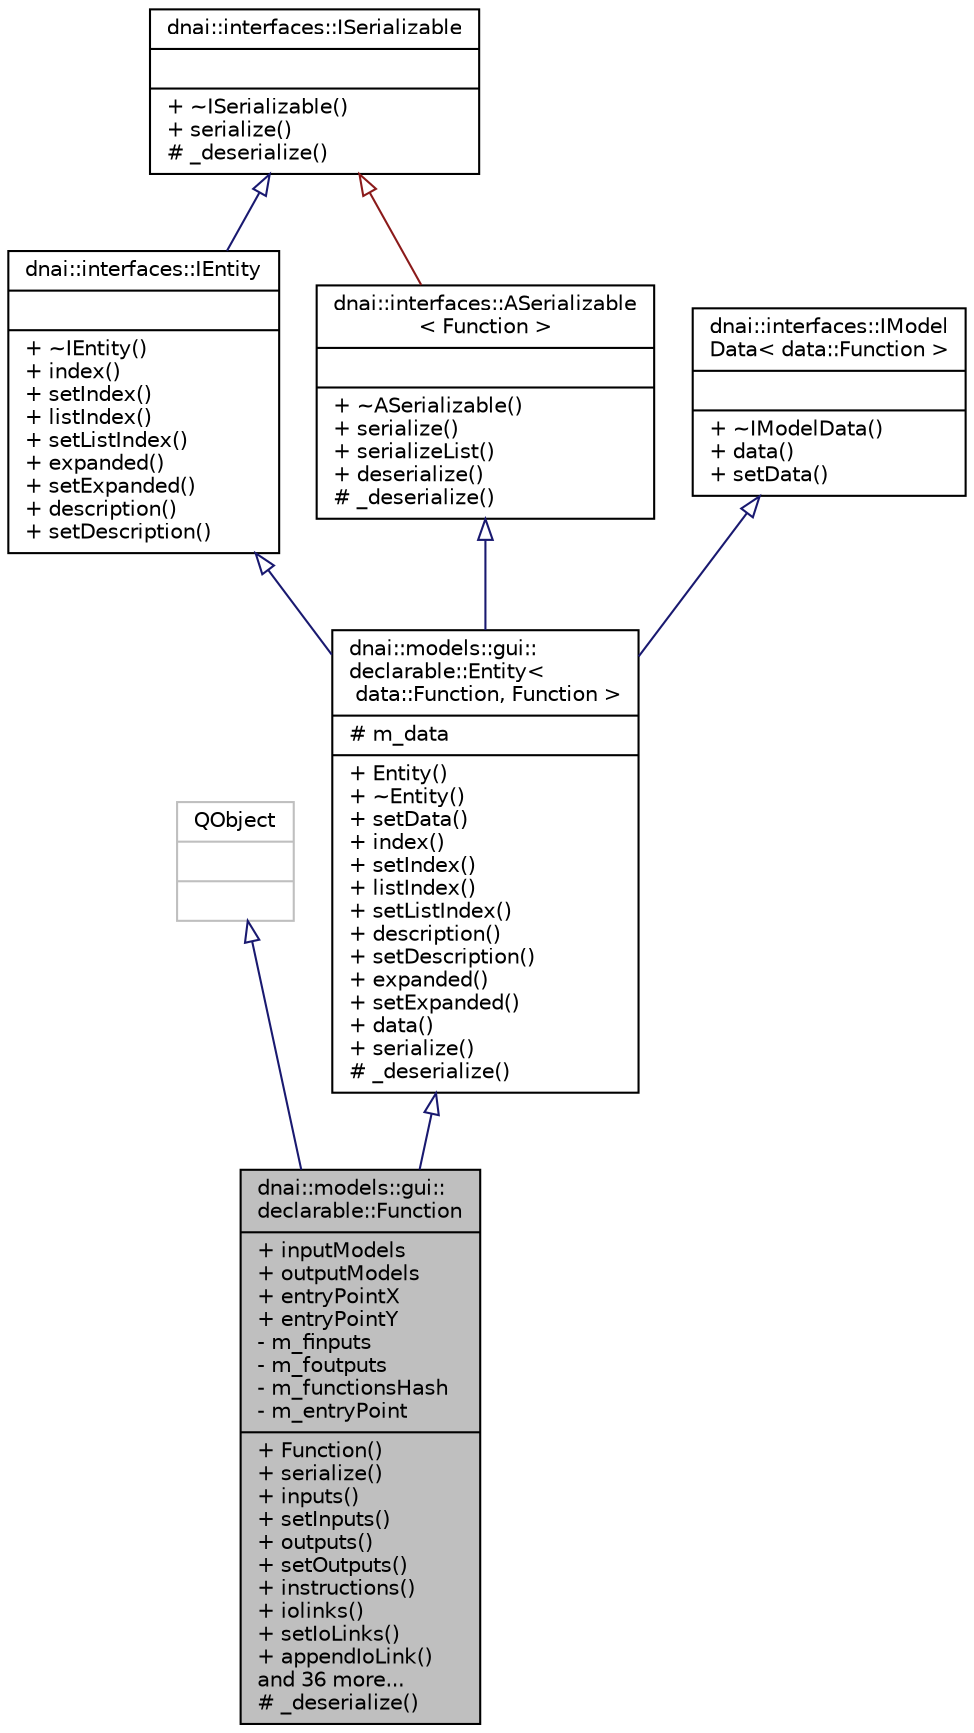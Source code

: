 digraph "dnai::models::gui::declarable::Function"
{
  edge [fontname="Helvetica",fontsize="10",labelfontname="Helvetica",labelfontsize="10"];
  node [fontname="Helvetica",fontsize="10",shape=record];
  Node1 [label="{dnai::models::gui::\ldeclarable::Function\n|+ inputModels\l+ outputModels\l+ entryPointX\l+ entryPointY\l- m_finputs\l- m_foutputs\l- m_functionsHash\l- m_entryPoint\l|+ Function()\l+ serialize()\l+ inputs()\l+ setInputs()\l+ outputs()\l+ setOutputs()\l+ instructions()\l+ iolinks()\l+ setIoLinks()\l+ appendIoLink()\land 36 more...\l# _deserialize()\l}",height=0.2,width=0.4,color="black", fillcolor="grey75", style="filled", fontcolor="black"];
  Node2 -> Node1 [dir="back",color="midnightblue",fontsize="10",style="solid",arrowtail="onormal",fontname="Helvetica"];
  Node2 [label="{QObject\n||}",height=0.2,width=0.4,color="grey75", fillcolor="white", style="filled"];
  Node3 -> Node1 [dir="back",color="midnightblue",fontsize="10",style="solid",arrowtail="onormal",fontname="Helvetica"];
  Node3 [label="{dnai::models::gui::\ldeclarable::Entity\<\l data::Function, Function \>\n|# m_data\l|+ Entity()\l+ ~Entity()\l+ setData()\l+ index()\l+ setIndex()\l+ listIndex()\l+ setListIndex()\l+ description()\l+ setDescription()\l+ expanded()\l+ setExpanded()\l+ data()\l+ serialize()\l# _deserialize()\l}",height=0.2,width=0.4,color="black", fillcolor="white", style="filled",URL="$classdnai_1_1models_1_1gui_1_1declarable_1_1_entity.html"];
  Node4 -> Node3 [dir="back",color="midnightblue",fontsize="10",style="solid",arrowtail="onormal",fontname="Helvetica"];
  Node4 [label="{dnai::interfaces::IEntity\n||+ ~IEntity()\l+ index()\l+ setIndex()\l+ listIndex()\l+ setListIndex()\l+ expanded()\l+ setExpanded()\l+ description()\l+ setDescription()\l}",height=0.2,width=0.4,color="black", fillcolor="white", style="filled",URL="$classdnai_1_1interfaces_1_1_i_entity.html"];
  Node5 -> Node4 [dir="back",color="midnightblue",fontsize="10",style="solid",arrowtail="onormal",fontname="Helvetica"];
  Node5 [label="{dnai::interfaces::ISerializable\n||+ ~ISerializable()\l+ serialize()\l# _deserialize()\l}",height=0.2,width=0.4,color="black", fillcolor="white", style="filled",URL="$classdnai_1_1interfaces_1_1_i_serializable.html",tooltip="Allow inherited class to serialize and deserialize itself. "];
  Node6 -> Node3 [dir="back",color="midnightblue",fontsize="10",style="solid",arrowtail="onormal",fontname="Helvetica"];
  Node6 [label="{dnai::interfaces::IModel\lData\< data::Function \>\n||+ ~IModelData()\l+ data()\l+ setData()\l}",height=0.2,width=0.4,color="black", fillcolor="white", style="filled",URL="$classdnai_1_1interfaces_1_1_i_model_data.html"];
  Node7 -> Node3 [dir="back",color="midnightblue",fontsize="10",style="solid",arrowtail="onormal",fontname="Helvetica"];
  Node7 [label="{dnai::interfaces::ASerializable\l\< Function \>\n||+ ~ASerializable()\l+ serialize()\l+ serializeList()\l+ deserialize()\l# _deserialize()\l}",height=0.2,width=0.4,color="black", fillcolor="white", style="filled",URL="$classdnai_1_1interfaces_1_1_a_serializable.html"];
  Node5 -> Node7 [dir="back",color="firebrick4",fontsize="10",style="solid",arrowtail="onormal",fontname="Helvetica"];
}
